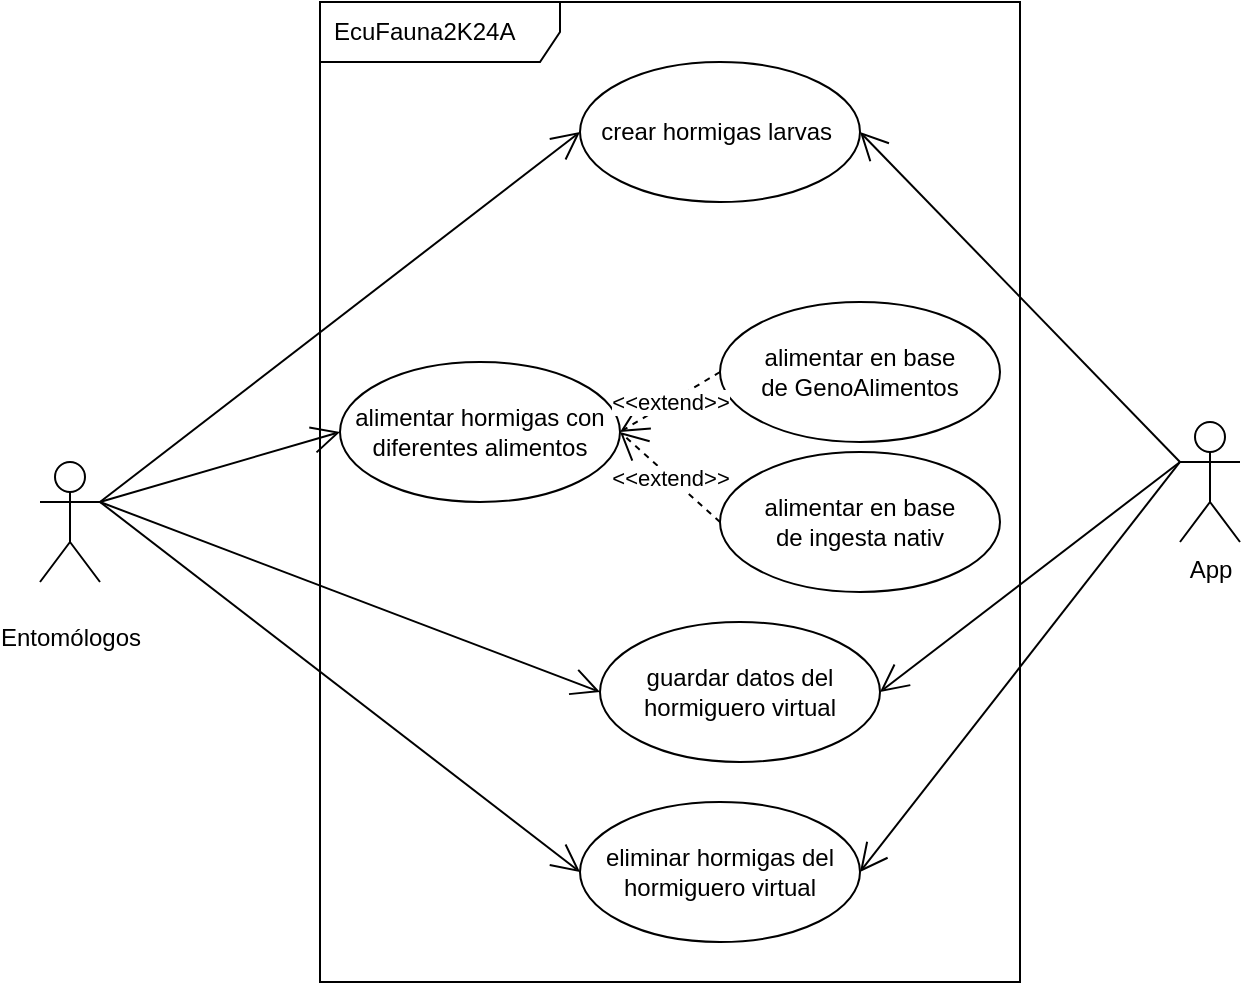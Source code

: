 <mxfile>
    <diagram id="Mi8FgruCeaKS3bIlIggf" name="Page-1">
        <mxGraphModel dx="902" dy="467" grid="1" gridSize="10" guides="1" tooltips="1" connect="1" arrows="1" fold="1" page="1" pageScale="1" pageWidth="850" pageHeight="1100" math="0" shadow="0">
            <root>
                <mxCell id="0"/>
                <mxCell id="1" parent="0"/>
                <mxCell id="2" value="EcuFauna2K24A" style="shape=umlFrame;whiteSpace=wrap;html=1;width=120;height=30;boundedLbl=1;verticalAlign=middle;align=left;spacingLeft=5;" vertex="1" parent="1">
                    <mxGeometry x="320" y="40" width="350" height="490" as="geometry"/>
                </mxCell>
                <mxCell id="3" value="&lt;br&gt;Entomólogos" style="shape=umlActor;verticalLabelPosition=bottom;verticalAlign=top;html=1;" vertex="1" parent="1">
                    <mxGeometry x="180" y="270" width="30" height="60" as="geometry"/>
                </mxCell>
                <mxCell id="8" value="App" style="shape=umlActor;verticalLabelPosition=bottom;verticalAlign=top;html=1;" vertex="1" parent="1">
                    <mxGeometry x="750" y="250" width="30" height="60" as="geometry"/>
                </mxCell>
                <mxCell id="9" value="crear hormigas larvas&amp;nbsp;" style="ellipse;whiteSpace=wrap;html=1;" vertex="1" parent="1">
                    <mxGeometry x="450" y="70" width="140" height="70" as="geometry"/>
                </mxCell>
                <mxCell id="10" value="alimentar hormigas con diferentes alimentos" style="ellipse;whiteSpace=wrap;html=1;" vertex="1" parent="1">
                    <mxGeometry x="330" y="220" width="140" height="70" as="geometry"/>
                </mxCell>
                <mxCell id="11" value="alimentar en base de&amp;nbsp;GenoAlimentos" style="ellipse;whiteSpace=wrap;html=1;" vertex="1" parent="1">
                    <mxGeometry x="520" y="190" width="140" height="70" as="geometry"/>
                </mxCell>
                <mxCell id="12" value="alimentar en base de&amp;nbsp;ingesta nativ" style="ellipse;whiteSpace=wrap;html=1;" vertex="1" parent="1">
                    <mxGeometry x="520" y="265" width="140" height="70" as="geometry"/>
                </mxCell>
                <mxCell id="13" value="guardar datos del hormiguero virtual" style="ellipse;whiteSpace=wrap;html=1;" vertex="1" parent="1">
                    <mxGeometry x="460" y="350" width="140" height="70" as="geometry"/>
                </mxCell>
                <mxCell id="14" value="eliminar hormigas del hormiguero virtual" style="ellipse;whiteSpace=wrap;html=1;" vertex="1" parent="1">
                    <mxGeometry x="450" y="440" width="140" height="70" as="geometry"/>
                </mxCell>
                <mxCell id="15" value="" style="endArrow=open;endFill=1;endSize=12;html=1;exitX=1;exitY=0.333;exitDx=0;exitDy=0;exitPerimeter=0;entryX=0;entryY=0.5;entryDx=0;entryDy=0;" edge="1" parent="1" source="3" target="9">
                    <mxGeometry width="160" relative="1" as="geometry">
                        <mxPoint x="390" y="230" as="sourcePoint"/>
                        <mxPoint x="550" y="230" as="targetPoint"/>
                    </mxGeometry>
                </mxCell>
                <mxCell id="16" value="" style="endArrow=open;endFill=1;endSize=12;html=1;exitX=1;exitY=0.333;exitDx=0;exitDy=0;exitPerimeter=0;entryX=0;entryY=0.5;entryDx=0;entryDy=0;" edge="1" parent="1" source="3" target="10">
                    <mxGeometry width="160" relative="1" as="geometry">
                        <mxPoint x="220" y="300" as="sourcePoint"/>
                        <mxPoint x="340" y="165" as="targetPoint"/>
                    </mxGeometry>
                </mxCell>
                <mxCell id="17" value="" style="endArrow=open;endFill=1;endSize=12;html=1;exitX=1;exitY=0.333;exitDx=0;exitDy=0;exitPerimeter=0;entryX=0;entryY=0.5;entryDx=0;entryDy=0;" edge="1" parent="1" source="3" target="13">
                    <mxGeometry width="160" relative="1" as="geometry">
                        <mxPoint x="230" y="310" as="sourcePoint"/>
                        <mxPoint x="340" y="265" as="targetPoint"/>
                    </mxGeometry>
                </mxCell>
                <mxCell id="18" value="" style="endArrow=open;endFill=1;endSize=12;html=1;exitX=1;exitY=0.333;exitDx=0;exitDy=0;exitPerimeter=0;entryX=0;entryY=0.5;entryDx=0;entryDy=0;" edge="1" parent="1" source="3" target="14">
                    <mxGeometry width="160" relative="1" as="geometry">
                        <mxPoint x="240" y="320" as="sourcePoint"/>
                        <mxPoint x="340" y="375" as="targetPoint"/>
                    </mxGeometry>
                </mxCell>
                <mxCell id="20" value="" style="endArrow=open;endFill=1;endSize=12;html=1;exitX=0;exitY=0.333;exitDx=0;exitDy=0;exitPerimeter=0;entryX=1;entryY=0.5;entryDx=0;entryDy=0;" edge="1" parent="1" source="8" target="9">
                    <mxGeometry width="160" relative="1" as="geometry">
                        <mxPoint x="220" y="300" as="sourcePoint"/>
                        <mxPoint x="460" y="115" as="targetPoint"/>
                    </mxGeometry>
                </mxCell>
                <mxCell id="21" value="" style="endArrow=open;endFill=1;endSize=12;html=1;exitX=0;exitY=0.333;exitDx=0;exitDy=0;exitPerimeter=0;entryX=1;entryY=0.5;entryDx=0;entryDy=0;" edge="1" parent="1" source="8" target="13">
                    <mxGeometry width="160" relative="1" as="geometry">
                        <mxPoint x="760" y="280" as="sourcePoint"/>
                        <mxPoint x="600" y="115" as="targetPoint"/>
                    </mxGeometry>
                </mxCell>
                <mxCell id="23" value="" style="endArrow=open;endFill=1;endSize=12;html=1;exitX=0;exitY=0.333;exitDx=0;exitDy=0;exitPerimeter=0;entryX=1;entryY=0.5;entryDx=0;entryDy=0;" edge="1" parent="1" source="8" target="14">
                    <mxGeometry width="160" relative="1" as="geometry">
                        <mxPoint x="760" y="280" as="sourcePoint"/>
                        <mxPoint x="640" y="345" as="targetPoint"/>
                    </mxGeometry>
                </mxCell>
                <mxCell id="24" value="&amp;lt;&amp;lt;extend&amp;gt;&amp;gt;" style="endArrow=open;endSize=12;dashed=1;html=1;entryX=1;entryY=0.5;entryDx=0;entryDy=0;exitX=0;exitY=0.5;exitDx=0;exitDy=0;" edge="1" parent="1" source="11" target="10">
                    <mxGeometry width="160" relative="1" as="geometry">
                        <mxPoint x="-10" y="470" as="sourcePoint"/>
                        <mxPoint x="150" y="470" as="targetPoint"/>
                    </mxGeometry>
                </mxCell>
                <mxCell id="25" value="&amp;lt;&amp;lt;extend&amp;gt;&amp;gt;" style="endArrow=open;endSize=12;dashed=1;html=1;entryX=1;entryY=0.5;entryDx=0;entryDy=0;exitX=0;exitY=0.5;exitDx=0;exitDy=0;" edge="1" parent="1" source="12" target="10">
                    <mxGeometry width="160" relative="1" as="geometry">
                        <mxPoint x="530" y="235" as="sourcePoint"/>
                        <mxPoint x="480" y="265" as="targetPoint"/>
                    </mxGeometry>
                </mxCell>
            </root>
        </mxGraphModel>
    </diagram>
</mxfile>
